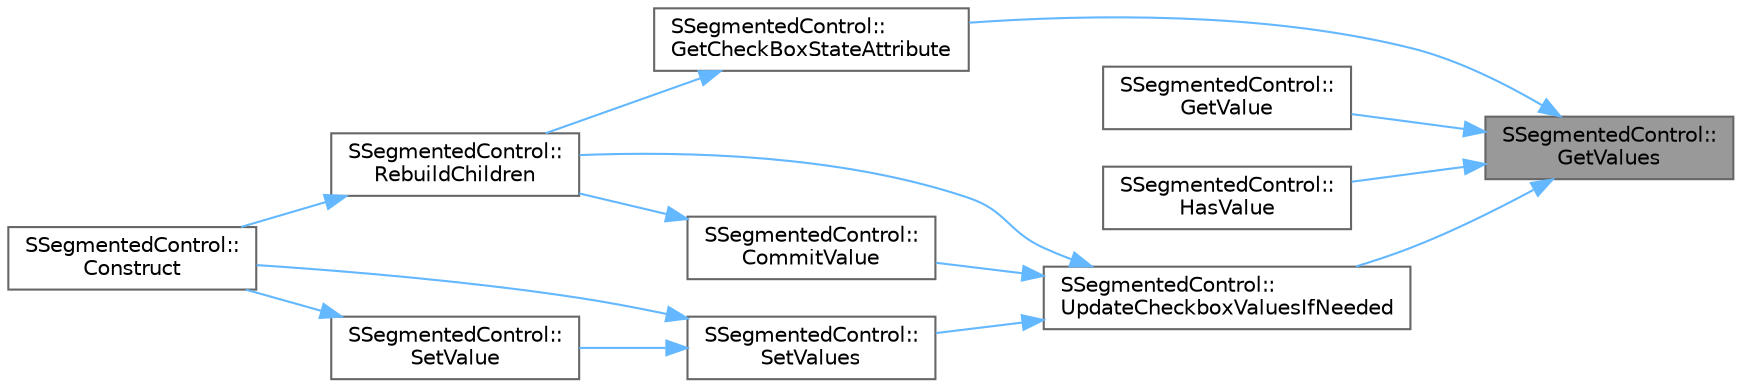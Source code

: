 digraph "SSegmentedControl::GetValues"
{
 // INTERACTIVE_SVG=YES
 // LATEX_PDF_SIZE
  bgcolor="transparent";
  edge [fontname=Helvetica,fontsize=10,labelfontname=Helvetica,labelfontsize=10];
  node [fontname=Helvetica,fontsize=10,shape=box,height=0.2,width=0.4];
  rankdir="RL";
  Node1 [id="Node000001",label="SSegmentedControl::\lGetValues",height=0.2,width=0.4,color="gray40", fillcolor="grey60", style="filled", fontcolor="black",tooltip=" "];
  Node1 -> Node2 [id="edge1_Node000001_Node000002",dir="back",color="steelblue1",style="solid",tooltip=" "];
  Node2 [id="Node000002",label="SSegmentedControl::\lGetCheckBoxStateAttribute",height=0.2,width=0.4,color="grey40", fillcolor="white", style="filled",URL="$d3/daa/classSSegmentedControl.html#a68696273d77518bd555eb35c2f3ff2e2",tooltip=" "];
  Node2 -> Node3 [id="edge2_Node000002_Node000003",dir="back",color="steelblue1",style="solid",tooltip=" "];
  Node3 [id="Node000003",label="SSegmentedControl::\lRebuildChildren",height=0.2,width=0.4,color="grey40", fillcolor="white", style="filled",URL="$d3/daa/classSSegmentedControl.html#a15bc743fba22f3881dfbfb61dc932f33",tooltip=" "];
  Node3 -> Node4 [id="edge3_Node000003_Node000004",dir="back",color="steelblue1",style="solid",tooltip=" "];
  Node4 [id="Node000004",label="SSegmentedControl::\lConstruct",height=0.2,width=0.4,color="grey40", fillcolor="white", style="filled",URL="$d3/daa/classSSegmentedControl.html#a74fcd7f082a76a42a57d7ae73d22cfe3",tooltip=" "];
  Node1 -> Node5 [id="edge4_Node000001_Node000005",dir="back",color="steelblue1",style="solid",tooltip=" "];
  Node5 [id="Node000005",label="SSegmentedControl::\lGetValue",height=0.2,width=0.4,color="grey40", fillcolor="white", style="filled",URL="$d3/daa/classSSegmentedControl.html#a686c7ede04c31e1cd987b6c2b865ec02",tooltip=" "];
  Node1 -> Node6 [id="edge5_Node000001_Node000006",dir="back",color="steelblue1",style="solid",tooltip=" "];
  Node6 [id="Node000006",label="SSegmentedControl::\lHasValue",height=0.2,width=0.4,color="grey40", fillcolor="white", style="filled",URL="$d3/daa/classSSegmentedControl.html#ae7fdce9e4fd62a616e817089d4248b16",tooltip=" "];
  Node1 -> Node7 [id="edge6_Node000001_Node000007",dir="back",color="steelblue1",style="solid",tooltip=" "];
  Node7 [id="Node000007",label="SSegmentedControl::\lUpdateCheckboxValuesIfNeeded",height=0.2,width=0.4,color="grey40", fillcolor="white", style="filled",URL="$d3/daa/classSSegmentedControl.html#a19fe489d99d79a02ba178f19e0be4054",tooltip=" "];
  Node7 -> Node8 [id="edge7_Node000007_Node000008",dir="back",color="steelblue1",style="solid",tooltip=" "];
  Node8 [id="Node000008",label="SSegmentedControl::\lCommitValue",height=0.2,width=0.4,color="grey40", fillcolor="white", style="filled",URL="$d3/daa/classSSegmentedControl.html#a1c5aeedff51c775c0c2f7e82758f4a66",tooltip=" "];
  Node8 -> Node3 [id="edge8_Node000008_Node000003",dir="back",color="steelblue1",style="solid",tooltip=" "];
  Node7 -> Node3 [id="edge9_Node000007_Node000003",dir="back",color="steelblue1",style="solid",tooltip=" "];
  Node7 -> Node9 [id="edge10_Node000007_Node000009",dir="back",color="steelblue1",style="solid",tooltip=" "];
  Node9 [id="Node000009",label="SSegmentedControl::\lSetValues",height=0.2,width=0.4,color="grey40", fillcolor="white", style="filled",URL="$d3/daa/classSSegmentedControl.html#a80a6660c6a76e6b3a57b7eafa4574b0a",tooltip="See the Values attribute."];
  Node9 -> Node4 [id="edge11_Node000009_Node000004",dir="back",color="steelblue1",style="solid",tooltip=" "];
  Node9 -> Node10 [id="edge12_Node000009_Node000010",dir="back",color="steelblue1",style="solid",tooltip=" "];
  Node10 [id="Node000010",label="SSegmentedControl::\lSetValue",height=0.2,width=0.4,color="grey40", fillcolor="white", style="filled",URL="$d3/daa/classSSegmentedControl.html#ad347350a8ee4e605840e6fa6d2d8156b",tooltip="See the Value attribute."];
  Node10 -> Node4 [id="edge13_Node000010_Node000004",dir="back",color="steelblue1",style="solid",tooltip=" "];
}
